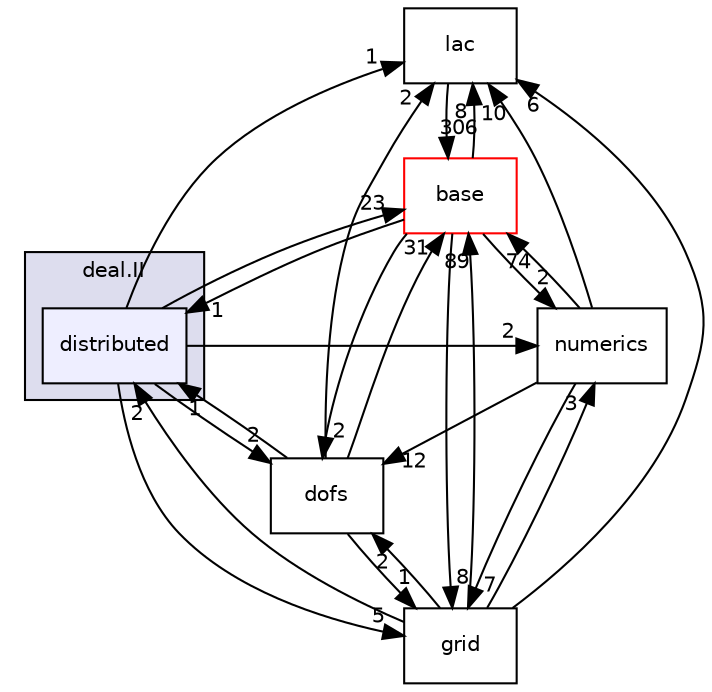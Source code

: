 digraph "include/deal.II/distributed" {
  compound=true
  node [ fontsize="10", fontname="Helvetica"];
  edge [ labelfontsize="10", labelfontname="Helvetica"];
  subgraph clusterdir_ee90d91a514b839c31faec7a1d916f67 {
    graph [ bgcolor="#ddddee", pencolor="black", label="deal.II" fontname="Helvetica", fontsize="10", URL="dir_ee90d91a514b839c31faec7a1d916f67.html"]
  dir_273e60b3573ce9ad58a4d725e6a36523 [shape=box, label="distributed", style="filled", fillcolor="#eeeeff", pencolor="black", URL="dir_273e60b3573ce9ad58a4d725e6a36523.html"];
  }
  dir_b2430326e20a3ae038db3bac19f0573b [shape=box label="lac" URL="dir_b2430326e20a3ae038db3bac19f0573b.html"];
  dir_a933ab6cde53f9fa4d29dc295cb0ac5f [shape=box label="grid" URL="dir_a933ab6cde53f9fa4d29dc295cb0ac5f.html"];
  dir_90a2ad6518b731f1dc196d14153b8b6b [shape=box label="base" fillcolor="white" style="filled" color="red" URL="dir_90a2ad6518b731f1dc196d14153b8b6b.html"];
  dir_1a6d8571b8eba91bded1d6534762df79 [shape=box label="dofs" URL="dir_1a6d8571b8eba91bded1d6534762df79.html"];
  dir_5c2eb6d9a7a6f1e9cd32e0e8abf42ca6 [shape=box label="numerics" URL="dir_5c2eb6d9a7a6f1e9cd32e0e8abf42ca6.html"];
  dir_273e60b3573ce9ad58a4d725e6a36523->dir_b2430326e20a3ae038db3bac19f0573b [headlabel="1", labeldistance=1.5 headhref="dir_000088_000013.html"];
  dir_273e60b3573ce9ad58a4d725e6a36523->dir_a933ab6cde53f9fa4d29dc295cb0ac5f [headlabel="5", labeldistance=1.5 headhref="dir_000088_000019.html"];
  dir_273e60b3573ce9ad58a4d725e6a36523->dir_90a2ad6518b731f1dc196d14153b8b6b [headlabel="23", labeldistance=1.5 headhref="dir_000088_000010.html"];
  dir_273e60b3573ce9ad58a4d725e6a36523->dir_1a6d8571b8eba91bded1d6534762df79 [headlabel="2", labeldistance=1.5 headhref="dir_000088_000094.html"];
  dir_273e60b3573ce9ad58a4d725e6a36523->dir_5c2eb6d9a7a6f1e9cd32e0e8abf42ca6 [headlabel="2", labeldistance=1.5 headhref="dir_000088_000089.html"];
  dir_b2430326e20a3ae038db3bac19f0573b->dir_90a2ad6518b731f1dc196d14153b8b6b [headlabel="306", labeldistance=1.5 headhref="dir_000013_000010.html"];
  dir_a933ab6cde53f9fa4d29dc295cb0ac5f->dir_273e60b3573ce9ad58a4d725e6a36523 [headlabel="2", labeldistance=1.5 headhref="dir_000019_000088.html"];
  dir_a933ab6cde53f9fa4d29dc295cb0ac5f->dir_b2430326e20a3ae038db3bac19f0573b [headlabel="6", labeldistance=1.5 headhref="dir_000019_000013.html"];
  dir_a933ab6cde53f9fa4d29dc295cb0ac5f->dir_90a2ad6518b731f1dc196d14153b8b6b [headlabel="89", labeldistance=1.5 headhref="dir_000019_000010.html"];
  dir_a933ab6cde53f9fa4d29dc295cb0ac5f->dir_1a6d8571b8eba91bded1d6534762df79 [headlabel="2", labeldistance=1.5 headhref="dir_000019_000094.html"];
  dir_a933ab6cde53f9fa4d29dc295cb0ac5f->dir_5c2eb6d9a7a6f1e9cd32e0e8abf42ca6 [headlabel="3", labeldistance=1.5 headhref="dir_000019_000089.html"];
  dir_90a2ad6518b731f1dc196d14153b8b6b->dir_273e60b3573ce9ad58a4d725e6a36523 [headlabel="1", labeldistance=1.5 headhref="dir_000010_000088.html"];
  dir_90a2ad6518b731f1dc196d14153b8b6b->dir_b2430326e20a3ae038db3bac19f0573b [headlabel="8", labeldistance=1.5 headhref="dir_000010_000013.html"];
  dir_90a2ad6518b731f1dc196d14153b8b6b->dir_a933ab6cde53f9fa4d29dc295cb0ac5f [headlabel="8", labeldistance=1.5 headhref="dir_000010_000019.html"];
  dir_90a2ad6518b731f1dc196d14153b8b6b->dir_1a6d8571b8eba91bded1d6534762df79 [headlabel="2", labeldistance=1.5 headhref="dir_000010_000094.html"];
  dir_90a2ad6518b731f1dc196d14153b8b6b->dir_5c2eb6d9a7a6f1e9cd32e0e8abf42ca6 [headlabel="2", labeldistance=1.5 headhref="dir_000010_000089.html"];
  dir_1a6d8571b8eba91bded1d6534762df79->dir_273e60b3573ce9ad58a4d725e6a36523 [headlabel="1", labeldistance=1.5 headhref="dir_000094_000088.html"];
  dir_1a6d8571b8eba91bded1d6534762df79->dir_b2430326e20a3ae038db3bac19f0573b [headlabel="2", labeldistance=1.5 headhref="dir_000094_000013.html"];
  dir_1a6d8571b8eba91bded1d6534762df79->dir_a933ab6cde53f9fa4d29dc295cb0ac5f [headlabel="1", labeldistance=1.5 headhref="dir_000094_000019.html"];
  dir_1a6d8571b8eba91bded1d6534762df79->dir_90a2ad6518b731f1dc196d14153b8b6b [headlabel="31", labeldistance=1.5 headhref="dir_000094_000010.html"];
  dir_5c2eb6d9a7a6f1e9cd32e0e8abf42ca6->dir_b2430326e20a3ae038db3bac19f0573b [headlabel="10", labeldistance=1.5 headhref="dir_000089_000013.html"];
  dir_5c2eb6d9a7a6f1e9cd32e0e8abf42ca6->dir_a933ab6cde53f9fa4d29dc295cb0ac5f [headlabel="7", labeldistance=1.5 headhref="dir_000089_000019.html"];
  dir_5c2eb6d9a7a6f1e9cd32e0e8abf42ca6->dir_90a2ad6518b731f1dc196d14153b8b6b [headlabel="74", labeldistance=1.5 headhref="dir_000089_000010.html"];
  dir_5c2eb6d9a7a6f1e9cd32e0e8abf42ca6->dir_1a6d8571b8eba91bded1d6534762df79 [headlabel="12", labeldistance=1.5 headhref="dir_000089_000094.html"];
}
